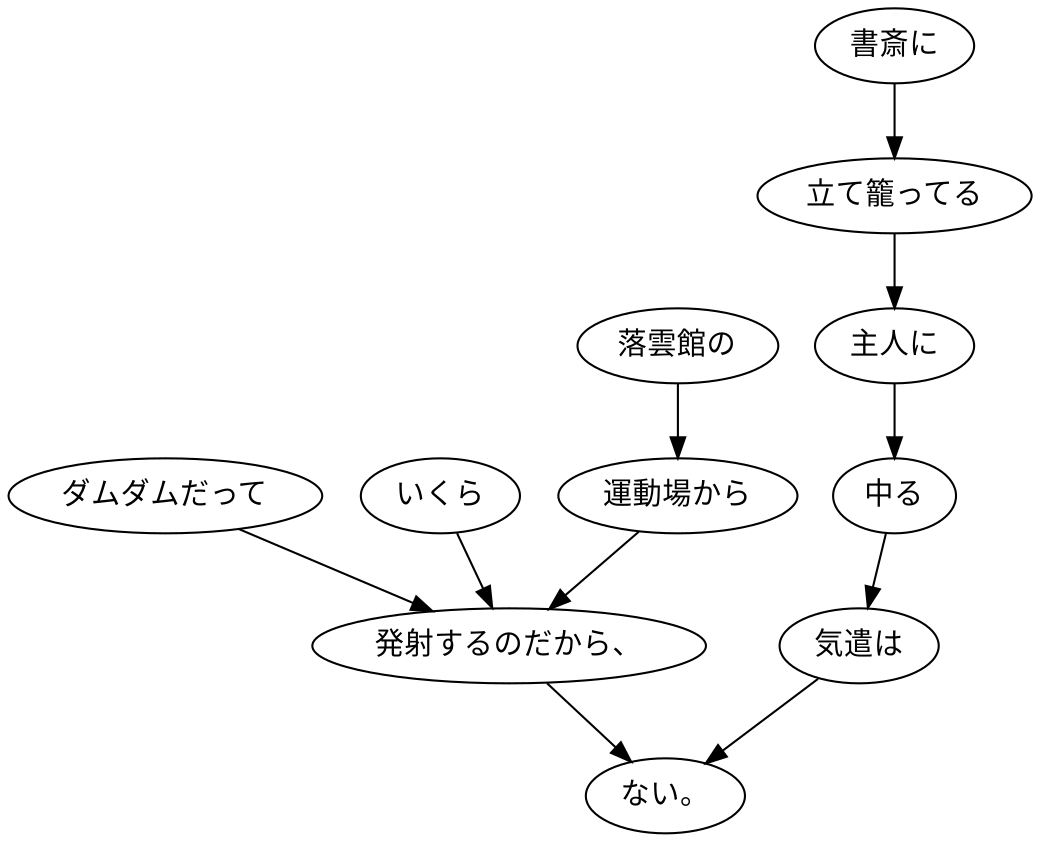 digraph graph4920 {
	node0 [label="いくら"];
	node1 [label="ダムダムだって"];
	node2 [label="落雲館の"];
	node3 [label="運動場から"];
	node4 [label="発射するのだから、"];
	node5 [label="書斎に"];
	node6 [label="立て籠ってる"];
	node7 [label="主人に"];
	node8 [label="中る"];
	node9 [label="気遣は"];
	node10 [label="ない。"];
	node0 -> node4;
	node1 -> node4;
	node2 -> node3;
	node3 -> node4;
	node4 -> node10;
	node5 -> node6;
	node6 -> node7;
	node7 -> node8;
	node8 -> node9;
	node9 -> node10;
}
